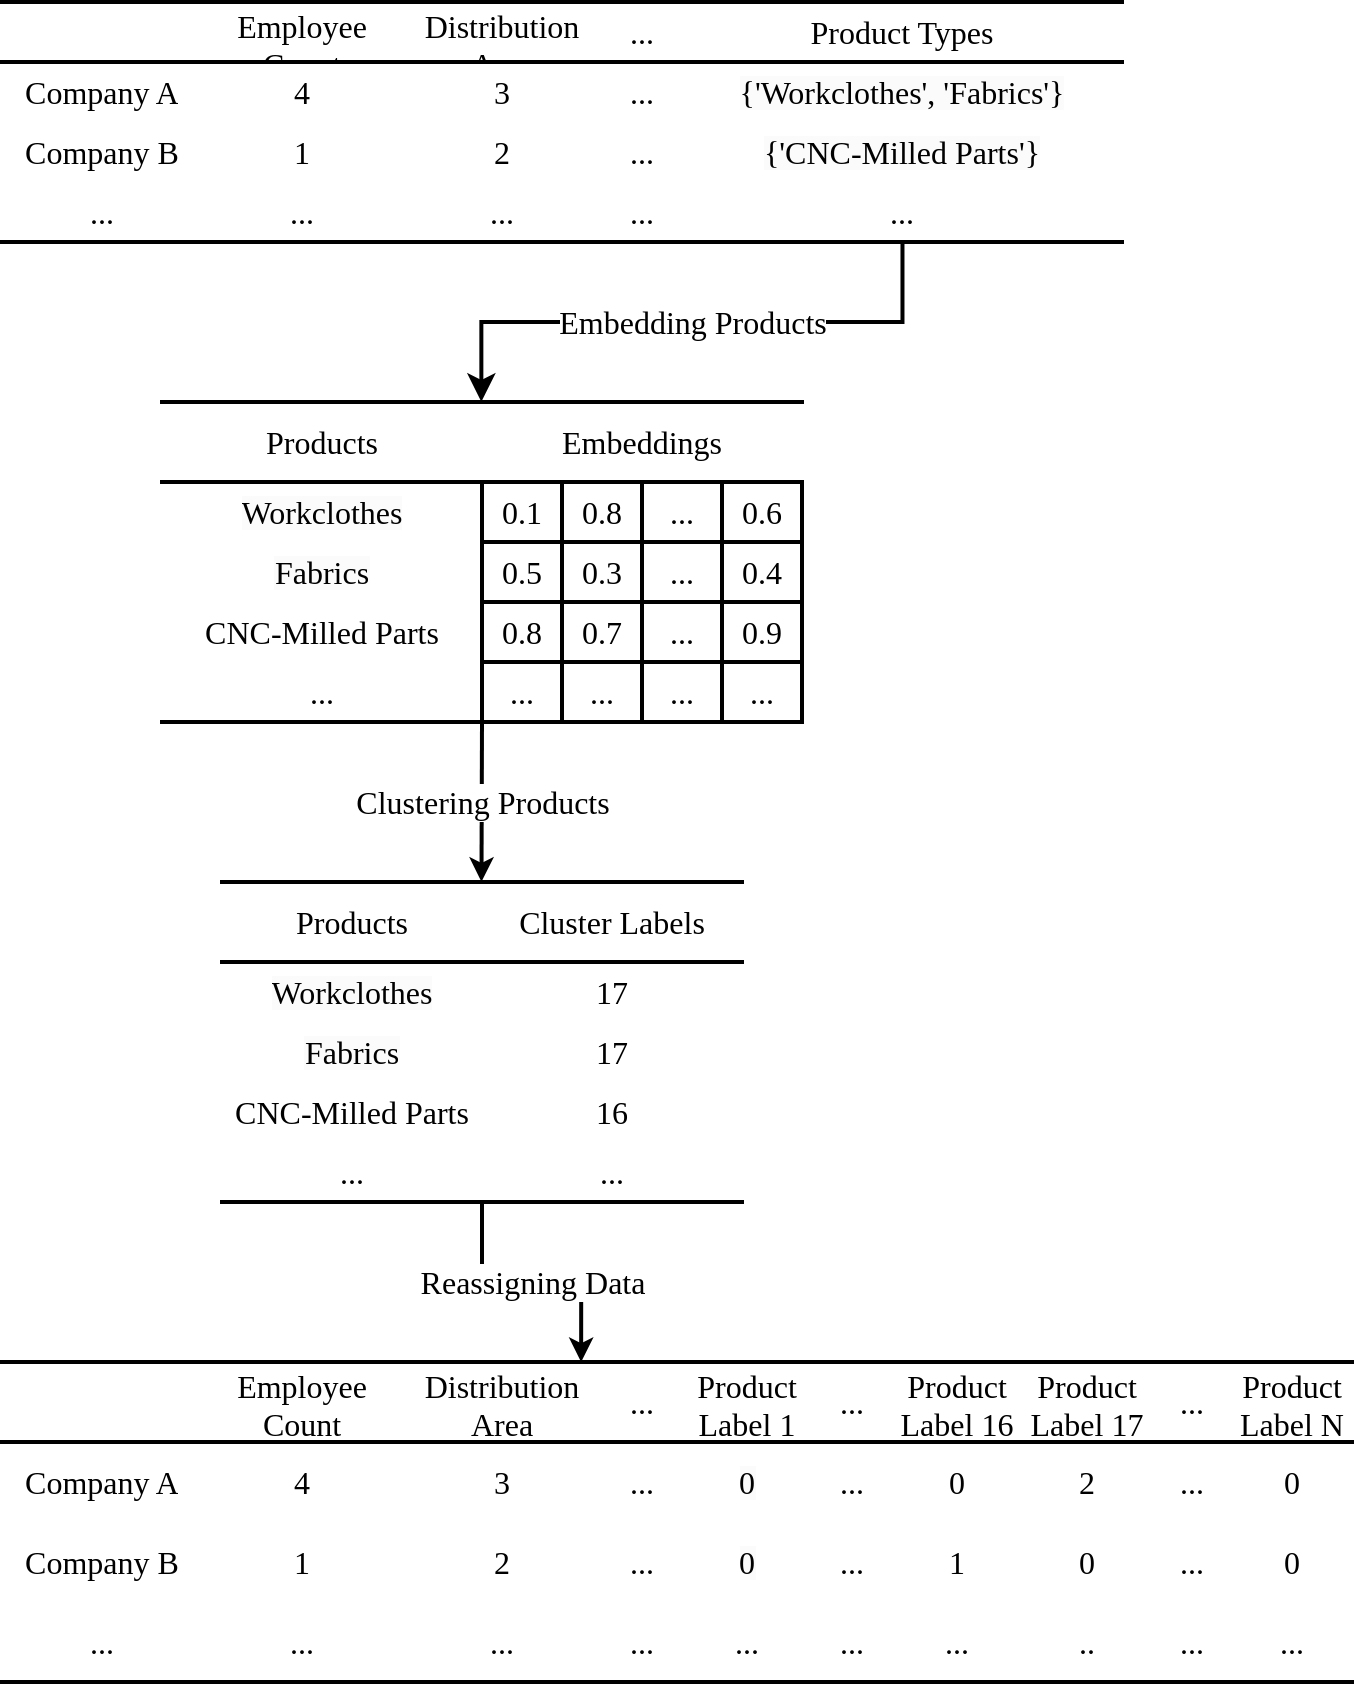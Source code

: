 <mxfile version="26.1.1">
  <diagram name="Page-1" id="3CucxFyd0oHZ7v77esOn">
    <mxGraphModel dx="1062" dy="589" grid="1" gridSize="10" guides="1" tooltips="1" connect="1" arrows="1" fold="1" page="1" pageScale="1" pageWidth="827" pageHeight="1169" math="0" shadow="0">
      <root>
        <mxCell id="0" />
        <mxCell id="1" parent="0" />
        <mxCell id="hUa3MmjVPTCR2uWjU0kE-270" value="" style="shape=table;startSize=0;container=1;collapsible=0;childLayout=tableLayout;fontSize=16;rowLines=0;columnLines=0;swimlaneHead=1;fontFamily=Lucida Console;left=0;right=0;strokeWidth=2;" vertex="1" parent="1">
          <mxGeometry x="40" y="40" width="560" height="120" as="geometry" />
        </mxCell>
        <mxCell id="hUa3MmjVPTCR2uWjU0kE-271" value="" style="shape=tableRow;horizontal=0;startSize=0;swimlaneHead=0;swimlaneBody=0;strokeColor=inherit;top=0;left=0;bottom=0;right=0;collapsible=0;dropTarget=0;fillColor=none;points=[[0,0.5],[1,0.5]];portConstraint=eastwest;fontSize=16;fontFamily=Lucida Console;strokeWidth=2;" vertex="1" parent="hUa3MmjVPTCR2uWjU0kE-270">
          <mxGeometry width="560" height="30" as="geometry" />
        </mxCell>
        <mxCell id="hUa3MmjVPTCR2uWjU0kE-272" value="" style="shape=partialRectangle;html=1;whiteSpace=wrap;connectable=0;strokeColor=inherit;overflow=hidden;fillColor=none;top=0;left=0;bottom=1;right=0;pointerEvents=1;fontSize=16;fontFamily=Lucida Console;strokeWidth=2;" vertex="1" parent="hUa3MmjVPTCR2uWjU0kE-271">
          <mxGeometry width="100" height="30" as="geometry">
            <mxRectangle width="100" height="30" as="alternateBounds" />
          </mxGeometry>
        </mxCell>
        <mxCell id="hUa3MmjVPTCR2uWjU0kE-273" value="Employee Count" style="shape=partialRectangle;html=1;whiteSpace=wrap;connectable=0;strokeColor=inherit;overflow=hidden;fillColor=none;top=0;left=0;bottom=1;right=0;pointerEvents=1;fontSize=16;fontFamily=Lucida Console;strokeWidth=2;" vertex="1" parent="hUa3MmjVPTCR2uWjU0kE-271">
          <mxGeometry x="100" width="100" height="30" as="geometry">
            <mxRectangle width="100" height="30" as="alternateBounds" />
          </mxGeometry>
        </mxCell>
        <mxCell id="hUa3MmjVPTCR2uWjU0kE-274" value="Distribution Area" style="shape=partialRectangle;html=1;whiteSpace=wrap;connectable=0;strokeColor=inherit;overflow=hidden;fillColor=none;top=0;left=0;bottom=1;right=0;pointerEvents=1;fontSize=16;fontFamily=Lucida Console;strokeWidth=2;" vertex="1" parent="hUa3MmjVPTCR2uWjU0kE-271">
          <mxGeometry x="200" width="100" height="30" as="geometry">
            <mxRectangle width="100" height="30" as="alternateBounds" />
          </mxGeometry>
        </mxCell>
        <mxCell id="hUa3MmjVPTCR2uWjU0kE-283" value="..." style="shape=partialRectangle;html=1;whiteSpace=wrap;connectable=0;strokeColor=inherit;overflow=hidden;fillColor=none;top=0;left=0;bottom=1;right=0;pointerEvents=1;fontSize=16;fontFamily=Lucida Console;strokeWidth=2;" vertex="1" parent="hUa3MmjVPTCR2uWjU0kE-271">
          <mxGeometry x="300" width="40" height="30" as="geometry">
            <mxRectangle width="40" height="30" as="alternateBounds" />
          </mxGeometry>
        </mxCell>
        <mxCell id="hUa3MmjVPTCR2uWjU0kE-286" value="Product Types" style="shape=partialRectangle;html=1;whiteSpace=wrap;connectable=0;strokeColor=inherit;overflow=hidden;fillColor=none;top=0;left=0;bottom=1;right=0;pointerEvents=1;fontSize=16;fontFamily=Lucida Console;strokeWidth=2;" vertex="1" parent="hUa3MmjVPTCR2uWjU0kE-271">
          <mxGeometry x="340" width="220" height="30" as="geometry">
            <mxRectangle width="220" height="30" as="alternateBounds" />
          </mxGeometry>
        </mxCell>
        <mxCell id="hUa3MmjVPTCR2uWjU0kE-275" value="" style="shape=tableRow;horizontal=0;startSize=0;swimlaneHead=0;swimlaneBody=0;strokeColor=inherit;top=0;left=0;bottom=0;right=0;collapsible=0;dropTarget=0;fillColor=none;points=[[0,0.5],[1,0.5]];portConstraint=eastwest;fontSize=16;fontFamily=Lucida Console;strokeWidth=2;" vertex="1" parent="hUa3MmjVPTCR2uWjU0kE-270">
          <mxGeometry y="30" width="560" height="30" as="geometry" />
        </mxCell>
        <mxCell id="hUa3MmjVPTCR2uWjU0kE-276" value="Company A" style="shape=partialRectangle;html=1;whiteSpace=wrap;connectable=0;strokeColor=inherit;overflow=hidden;fillColor=none;top=0;left=0;bottom=0;right=0;pointerEvents=1;fontSize=16;fontFamily=Lucida Console;strokeWidth=2;" vertex="1" parent="hUa3MmjVPTCR2uWjU0kE-275">
          <mxGeometry width="100" height="30" as="geometry">
            <mxRectangle width="100" height="30" as="alternateBounds" />
          </mxGeometry>
        </mxCell>
        <mxCell id="hUa3MmjVPTCR2uWjU0kE-277" value="4" style="shape=partialRectangle;html=1;whiteSpace=wrap;connectable=0;strokeColor=inherit;overflow=hidden;fillColor=none;top=0;left=0;bottom=0;right=0;pointerEvents=1;fontSize=16;fontFamily=Lucida Console;strokeWidth=2;" vertex="1" parent="hUa3MmjVPTCR2uWjU0kE-275">
          <mxGeometry x="100" width="100" height="30" as="geometry">
            <mxRectangle width="100" height="30" as="alternateBounds" />
          </mxGeometry>
        </mxCell>
        <mxCell id="hUa3MmjVPTCR2uWjU0kE-278" value="3" style="shape=partialRectangle;html=1;whiteSpace=wrap;connectable=0;strokeColor=inherit;overflow=hidden;fillColor=none;top=0;left=0;bottom=0;right=0;pointerEvents=1;fontSize=16;fontFamily=Lucida Console;strokeWidth=2;" vertex="1" parent="hUa3MmjVPTCR2uWjU0kE-275">
          <mxGeometry x="200" width="100" height="30" as="geometry">
            <mxRectangle width="100" height="30" as="alternateBounds" />
          </mxGeometry>
        </mxCell>
        <mxCell id="hUa3MmjVPTCR2uWjU0kE-284" value="..." style="shape=partialRectangle;html=1;whiteSpace=wrap;connectable=0;strokeColor=inherit;overflow=hidden;fillColor=none;top=0;left=0;bottom=0;right=0;pointerEvents=1;fontSize=16;fontFamily=Lucida Console;strokeWidth=2;" vertex="1" parent="hUa3MmjVPTCR2uWjU0kE-275">
          <mxGeometry x="300" width="40" height="30" as="geometry">
            <mxRectangle width="40" height="30" as="alternateBounds" />
          </mxGeometry>
        </mxCell>
        <mxCell id="hUa3MmjVPTCR2uWjU0kE-287" value="&lt;span style=&quot;color: rgb(0, 0, 0); font-size: 16px; font-style: normal; font-variant-ligatures: normal; font-variant-caps: normal; font-weight: 400; letter-spacing: normal; orphans: 2; text-align: center; text-indent: 0px; text-transform: none; widows: 2; word-spacing: 0px; -webkit-text-stroke-width: 0px; white-space: normal; background-color: rgb(251, 251, 251); text-decoration-thickness: initial; text-decoration-style: initial; text-decoration-color: initial; float: none; display: inline !important;&quot;&gt;{&#39;Workclothes&#39;, &#39;Fabrics&#39;}&lt;/span&gt;" style="shape=partialRectangle;html=1;whiteSpace=wrap;connectable=0;strokeColor=inherit;overflow=hidden;fillColor=none;top=0;left=0;bottom=0;right=0;pointerEvents=1;fontSize=16;fontFamily=Lucida Console;strokeWidth=2;" vertex="1" parent="hUa3MmjVPTCR2uWjU0kE-275">
          <mxGeometry x="340" width="220" height="30" as="geometry">
            <mxRectangle width="220" height="30" as="alternateBounds" />
          </mxGeometry>
        </mxCell>
        <mxCell id="hUa3MmjVPTCR2uWjU0kE-279" value="" style="shape=tableRow;horizontal=0;startSize=0;swimlaneHead=0;swimlaneBody=0;strokeColor=inherit;top=0;left=0;bottom=0;right=0;collapsible=0;dropTarget=0;fillColor=none;points=[[0,0.5],[1,0.5]];portConstraint=eastwest;fontSize=16;fontFamily=Lucida Console;strokeWidth=2;" vertex="1" parent="hUa3MmjVPTCR2uWjU0kE-270">
          <mxGeometry y="60" width="560" height="30" as="geometry" />
        </mxCell>
        <mxCell id="hUa3MmjVPTCR2uWjU0kE-280" value="Company B" style="shape=partialRectangle;html=1;whiteSpace=wrap;connectable=0;strokeColor=inherit;overflow=hidden;fillColor=none;top=0;left=0;bottom=0;right=0;pointerEvents=1;fontSize=16;fontFamily=Lucida Console;strokeWidth=2;" vertex="1" parent="hUa3MmjVPTCR2uWjU0kE-279">
          <mxGeometry width="100" height="30" as="geometry">
            <mxRectangle width="100" height="30" as="alternateBounds" />
          </mxGeometry>
        </mxCell>
        <mxCell id="hUa3MmjVPTCR2uWjU0kE-281" value="1" style="shape=partialRectangle;html=1;whiteSpace=wrap;connectable=0;strokeColor=inherit;overflow=hidden;fillColor=none;top=0;left=0;bottom=0;right=0;pointerEvents=1;fontSize=16;fontFamily=Lucida Console;strokeWidth=2;" vertex="1" parent="hUa3MmjVPTCR2uWjU0kE-279">
          <mxGeometry x="100" width="100" height="30" as="geometry">
            <mxRectangle width="100" height="30" as="alternateBounds" />
          </mxGeometry>
        </mxCell>
        <mxCell id="hUa3MmjVPTCR2uWjU0kE-282" value="2" style="shape=partialRectangle;html=1;whiteSpace=wrap;connectable=0;strokeColor=inherit;overflow=hidden;fillColor=none;top=0;left=0;bottom=0;right=0;pointerEvents=1;fontSize=16;fontFamily=Lucida Console;strokeWidth=2;" vertex="1" parent="hUa3MmjVPTCR2uWjU0kE-279">
          <mxGeometry x="200" width="100" height="30" as="geometry">
            <mxRectangle width="100" height="30" as="alternateBounds" />
          </mxGeometry>
        </mxCell>
        <mxCell id="hUa3MmjVPTCR2uWjU0kE-285" value="..." style="shape=partialRectangle;html=1;whiteSpace=wrap;connectable=0;strokeColor=inherit;overflow=hidden;fillColor=none;top=0;left=0;bottom=0;right=0;pointerEvents=1;fontSize=16;fontFamily=Lucida Console;strokeWidth=2;" vertex="1" parent="hUa3MmjVPTCR2uWjU0kE-279">
          <mxGeometry x="300" width="40" height="30" as="geometry">
            <mxRectangle width="40" height="30" as="alternateBounds" />
          </mxGeometry>
        </mxCell>
        <mxCell id="hUa3MmjVPTCR2uWjU0kE-288" value="&lt;span style=&quot;color: rgb(0, 0, 0); font-size: 16px; font-style: normal; font-variant-ligatures: normal; font-variant-caps: normal; font-weight: 400; letter-spacing: normal; orphans: 2; text-align: center; text-indent: 0px; text-transform: none; widows: 2; word-spacing: 0px; -webkit-text-stroke-width: 0px; white-space: normal; background-color: rgb(251, 251, 251); text-decoration-thickness: initial; text-decoration-style: initial; text-decoration-color: initial; float: none; display: inline !important;&quot;&gt;{&#39;CNC-Milled Parts&#39;}&lt;/span&gt;" style="shape=partialRectangle;html=1;whiteSpace=wrap;connectable=0;strokeColor=inherit;overflow=hidden;fillColor=none;top=0;left=0;bottom=0;right=0;pointerEvents=1;fontSize=16;fontFamily=Lucida Console;strokeWidth=2;" vertex="1" parent="hUa3MmjVPTCR2uWjU0kE-279">
          <mxGeometry x="340" width="220" height="30" as="geometry">
            <mxRectangle width="220" height="30" as="alternateBounds" />
          </mxGeometry>
        </mxCell>
        <mxCell id="hUa3MmjVPTCR2uWjU0kE-289" style="shape=tableRow;horizontal=0;startSize=0;swimlaneHead=0;swimlaneBody=0;strokeColor=inherit;top=0;left=0;bottom=0;right=0;collapsible=0;dropTarget=0;fillColor=none;points=[[0,0.5],[1,0.5]];portConstraint=eastwest;fontSize=16;fontFamily=Lucida Console;strokeWidth=2;" vertex="1" parent="hUa3MmjVPTCR2uWjU0kE-270">
          <mxGeometry y="90" width="560" height="30" as="geometry" />
        </mxCell>
        <mxCell id="hUa3MmjVPTCR2uWjU0kE-290" value="..." style="shape=partialRectangle;html=1;whiteSpace=wrap;connectable=0;strokeColor=inherit;overflow=hidden;fillColor=none;top=0;left=0;bottom=0;right=0;pointerEvents=1;fontSize=16;fontFamily=Lucida Console;strokeWidth=2;" vertex="1" parent="hUa3MmjVPTCR2uWjU0kE-289">
          <mxGeometry width="100" height="30" as="geometry">
            <mxRectangle width="100" height="30" as="alternateBounds" />
          </mxGeometry>
        </mxCell>
        <mxCell id="hUa3MmjVPTCR2uWjU0kE-291" value="..." style="shape=partialRectangle;html=1;whiteSpace=wrap;connectable=0;strokeColor=inherit;overflow=hidden;fillColor=none;top=0;left=0;bottom=0;right=0;pointerEvents=1;fontSize=16;fontFamily=Lucida Console;strokeWidth=2;" vertex="1" parent="hUa3MmjVPTCR2uWjU0kE-289">
          <mxGeometry x="100" width="100" height="30" as="geometry">
            <mxRectangle width="100" height="30" as="alternateBounds" />
          </mxGeometry>
        </mxCell>
        <mxCell id="hUa3MmjVPTCR2uWjU0kE-292" value="..." style="shape=partialRectangle;html=1;whiteSpace=wrap;connectable=0;strokeColor=inherit;overflow=hidden;fillColor=none;top=0;left=0;bottom=0;right=0;pointerEvents=1;fontSize=16;fontFamily=Lucida Console;strokeWidth=2;" vertex="1" parent="hUa3MmjVPTCR2uWjU0kE-289">
          <mxGeometry x="200" width="100" height="30" as="geometry">
            <mxRectangle width="100" height="30" as="alternateBounds" />
          </mxGeometry>
        </mxCell>
        <mxCell id="hUa3MmjVPTCR2uWjU0kE-293" value="..." style="shape=partialRectangle;html=1;whiteSpace=wrap;connectable=0;strokeColor=inherit;overflow=hidden;fillColor=none;top=0;left=0;bottom=0;right=0;pointerEvents=1;fontSize=16;fontFamily=Lucida Console;strokeWidth=2;" vertex="1" parent="hUa3MmjVPTCR2uWjU0kE-289">
          <mxGeometry x="300" width="40" height="30" as="geometry">
            <mxRectangle width="40" height="30" as="alternateBounds" />
          </mxGeometry>
        </mxCell>
        <mxCell id="hUa3MmjVPTCR2uWjU0kE-294" value="..." style="shape=partialRectangle;html=1;whiteSpace=wrap;connectable=0;strokeColor=inherit;overflow=hidden;fillColor=none;top=0;left=0;bottom=0;right=0;pointerEvents=1;fontSize=16;fontFamily=Lucida Console;strokeWidth=2;" vertex="1" parent="hUa3MmjVPTCR2uWjU0kE-289">
          <mxGeometry x="340" width="220" height="30" as="geometry">
            <mxRectangle width="220" height="30" as="alternateBounds" />
          </mxGeometry>
        </mxCell>
        <mxCell id="hUa3MmjVPTCR2uWjU0kE-315" value="" style="shape=table;startSize=0;container=1;collapsible=0;childLayout=tableLayout;fontSize=16;rowLines=0;columnLines=0;swimlaneHead=1;fontFamily=Lucida Console;left=0;right=0;strokeWidth=2;" vertex="1" parent="1">
          <mxGeometry x="120" y="240" width="320" height="160" as="geometry" />
        </mxCell>
        <mxCell id="hUa3MmjVPTCR2uWjU0kE-316" value="" style="shape=tableRow;horizontal=0;startSize=0;swimlaneHead=0;swimlaneBody=0;strokeColor=inherit;top=0;left=0;bottom=0;right=0;collapsible=0;dropTarget=0;fillColor=none;points=[[0,0.5],[1,0.5]];portConstraint=eastwest;fontSize=16;fontFamily=Lucida Console;strokeWidth=2;" vertex="1" parent="hUa3MmjVPTCR2uWjU0kE-315">
          <mxGeometry width="320" height="40" as="geometry" />
        </mxCell>
        <mxCell id="hUa3MmjVPTCR2uWjU0kE-321" value="Products" style="shape=partialRectangle;html=1;whiteSpace=wrap;connectable=0;strokeColor=inherit;overflow=hidden;fillColor=none;top=0;left=0;bottom=1;right=0;pointerEvents=1;fontSize=16;fontFamily=Lucida Console;strokeWidth=2;" vertex="1" parent="hUa3MmjVPTCR2uWjU0kE-316">
          <mxGeometry width="160" height="40" as="geometry">
            <mxRectangle width="160" height="40" as="alternateBounds" />
          </mxGeometry>
        </mxCell>
        <mxCell id="hUa3MmjVPTCR2uWjU0kE-340" value="Embeddings" style="shape=partialRectangle;html=1;whiteSpace=wrap;connectable=0;strokeColor=inherit;overflow=hidden;fillColor=none;top=0;left=0;bottom=1;right=0;pointerEvents=1;fontSize=16;fontFamily=Lucida Console;strokeWidth=2;" vertex="1" parent="hUa3MmjVPTCR2uWjU0kE-316">
          <mxGeometry x="160" width="160" height="40" as="geometry">
            <mxRectangle width="160" height="40" as="alternateBounds" />
          </mxGeometry>
        </mxCell>
        <mxCell id="hUa3MmjVPTCR2uWjU0kE-322" value="" style="shape=tableRow;horizontal=0;startSize=0;swimlaneHead=0;swimlaneBody=0;strokeColor=inherit;top=0;left=0;bottom=0;right=0;collapsible=0;dropTarget=0;fillColor=none;points=[[0,0.5],[1,0.5]];portConstraint=eastwest;fontSize=16;fontFamily=Lucida Console;strokeWidth=2;" vertex="1" parent="hUa3MmjVPTCR2uWjU0kE-315">
          <mxGeometry y="40" width="320" height="30" as="geometry" />
        </mxCell>
        <mxCell id="hUa3MmjVPTCR2uWjU0kE-327" value="&lt;span style=&quot;color: rgb(0, 0, 0); font-size: 16px; font-style: normal; font-variant-ligatures: normal; font-variant-caps: normal; font-weight: 400; letter-spacing: normal; orphans: 2; text-align: center; text-indent: 0px; text-transform: none; widows: 2; word-spacing: 0px; -webkit-text-stroke-width: 0px; white-space: normal; background-color: rgb(251, 251, 251); text-decoration-thickness: initial; text-decoration-style: initial; text-decoration-color: initial; float: none; display: inline !important;&quot;&gt;Workclothes&lt;/span&gt;" style="shape=partialRectangle;html=1;whiteSpace=wrap;connectable=0;strokeColor=inherit;overflow=hidden;fillColor=none;top=0;left=0;bottom=0;right=0;pointerEvents=1;fontSize=16;fontFamily=Lucida Console;strokeWidth=2;" vertex="1" parent="hUa3MmjVPTCR2uWjU0kE-322">
          <mxGeometry width="160" height="30" as="geometry">
            <mxRectangle width="160" height="30" as="alternateBounds" />
          </mxGeometry>
        </mxCell>
        <mxCell id="hUa3MmjVPTCR2uWjU0kE-341" style="shape=partialRectangle;html=1;whiteSpace=wrap;connectable=0;strokeColor=inherit;overflow=hidden;fillColor=none;top=1;left=1;bottom=1;right=0;pointerEvents=1;fontSize=16;fontFamily=Lucida Console;strokeWidth=2;" vertex="1" parent="hUa3MmjVPTCR2uWjU0kE-322">
          <mxGeometry x="160" width="160" height="30" as="geometry">
            <mxRectangle width="160" height="30" as="alternateBounds" />
          </mxGeometry>
        </mxCell>
        <mxCell id="hUa3MmjVPTCR2uWjU0kE-328" value="" style="shape=tableRow;horizontal=0;startSize=0;swimlaneHead=0;swimlaneBody=0;strokeColor=inherit;top=0;left=0;bottom=0;right=0;collapsible=0;dropTarget=0;fillColor=none;points=[[0,0.5],[1,0.5]];portConstraint=eastwest;fontSize=16;fontFamily=Lucida Console;strokeWidth=2;" vertex="1" parent="hUa3MmjVPTCR2uWjU0kE-315">
          <mxGeometry y="70" width="320" height="30" as="geometry" />
        </mxCell>
        <mxCell id="hUa3MmjVPTCR2uWjU0kE-333" value="&lt;span style=&quot;color: rgb(0, 0, 0); font-size: 16px; font-style: normal; font-variant-ligatures: normal; font-variant-caps: normal; font-weight: 400; letter-spacing: normal; orphans: 2; text-align: center; text-indent: 0px; text-transform: none; widows: 2; word-spacing: 0px; -webkit-text-stroke-width: 0px; white-space: normal; background-color: rgb(251, 251, 251); text-decoration-thickness: initial; text-decoration-style: initial; text-decoration-color: initial; float: none; display: inline !important;&quot;&gt;Fabrics&lt;/span&gt;" style="shape=partialRectangle;html=1;whiteSpace=wrap;connectable=0;strokeColor=inherit;overflow=hidden;fillColor=none;top=0;left=0;bottom=0;right=0;pointerEvents=1;fontSize=16;fontFamily=Lucida Console;strokeWidth=2;" vertex="1" parent="hUa3MmjVPTCR2uWjU0kE-328">
          <mxGeometry width="160" height="30" as="geometry">
            <mxRectangle width="160" height="30" as="alternateBounds" />
          </mxGeometry>
        </mxCell>
        <mxCell id="hUa3MmjVPTCR2uWjU0kE-342" style="shape=partialRectangle;html=1;whiteSpace=wrap;connectable=0;strokeColor=inherit;overflow=hidden;fillColor=none;top=0;left=0;bottom=0;right=0;pointerEvents=1;fontSize=16;fontFamily=Lucida Console;strokeWidth=2;" vertex="1" parent="hUa3MmjVPTCR2uWjU0kE-328">
          <mxGeometry x="160" width="160" height="30" as="geometry">
            <mxRectangle width="160" height="30" as="alternateBounds" />
          </mxGeometry>
        </mxCell>
        <mxCell id="hUa3MmjVPTCR2uWjU0kE-344" style="shape=tableRow;horizontal=0;startSize=0;swimlaneHead=0;swimlaneBody=0;strokeColor=inherit;top=0;left=0;bottom=0;right=0;collapsible=0;dropTarget=0;fillColor=none;points=[[0,0.5],[1,0.5]];portConstraint=eastwest;fontSize=16;fontFamily=Lucida Console;strokeWidth=2;" vertex="1" parent="hUa3MmjVPTCR2uWjU0kE-315">
          <mxGeometry y="100" width="320" height="30" as="geometry" />
        </mxCell>
        <mxCell id="hUa3MmjVPTCR2uWjU0kE-345" value="CNC-Milled Parts" style="shape=partialRectangle;html=1;whiteSpace=wrap;connectable=0;strokeColor=inherit;overflow=hidden;fillColor=none;top=0;left=0;bottom=0;right=0;pointerEvents=1;fontSize=16;fontFamily=Lucida Console;strokeWidth=2;" vertex="1" parent="hUa3MmjVPTCR2uWjU0kE-344">
          <mxGeometry width="160" height="30" as="geometry">
            <mxRectangle width="160" height="30" as="alternateBounds" />
          </mxGeometry>
        </mxCell>
        <mxCell id="hUa3MmjVPTCR2uWjU0kE-346" style="shape=partialRectangle;html=1;whiteSpace=wrap;connectable=0;strokeColor=inherit;overflow=hidden;fillColor=none;top=0;left=0;bottom=0;right=0;pointerEvents=1;fontSize=16;fontFamily=Lucida Console;strokeWidth=2;" vertex="1" parent="hUa3MmjVPTCR2uWjU0kE-344">
          <mxGeometry x="160" width="160" height="30" as="geometry">
            <mxRectangle width="160" height="30" as="alternateBounds" />
          </mxGeometry>
        </mxCell>
        <mxCell id="hUa3MmjVPTCR2uWjU0kE-334" style="shape=tableRow;horizontal=0;startSize=0;swimlaneHead=0;swimlaneBody=0;strokeColor=inherit;top=0;left=0;bottom=0;right=0;collapsible=0;dropTarget=0;fillColor=none;points=[[0,0.5],[1,0.5]];portConstraint=eastwest;fontSize=16;fontFamily=Lucida Console;strokeWidth=2;" vertex="1" parent="hUa3MmjVPTCR2uWjU0kE-315">
          <mxGeometry y="130" width="320" height="30" as="geometry" />
        </mxCell>
        <mxCell id="hUa3MmjVPTCR2uWjU0kE-339" value="..." style="shape=partialRectangle;html=1;whiteSpace=wrap;connectable=0;strokeColor=inherit;overflow=hidden;fillColor=none;top=0;left=0;bottom=0;right=0;pointerEvents=1;fontSize=16;fontFamily=Lucida Console;strokeWidth=2;" vertex="1" parent="hUa3MmjVPTCR2uWjU0kE-334">
          <mxGeometry width="160" height="30" as="geometry">
            <mxRectangle width="160" height="30" as="alternateBounds" />
          </mxGeometry>
        </mxCell>
        <mxCell id="hUa3MmjVPTCR2uWjU0kE-343" style="shape=partialRectangle;html=1;whiteSpace=wrap;connectable=0;strokeColor=inherit;overflow=hidden;fillColor=none;top=0;left=0;bottom=0;right=0;pointerEvents=1;fontSize=16;fontFamily=Lucida Console;strokeWidth=2;" vertex="1" parent="hUa3MmjVPTCR2uWjU0kE-334">
          <mxGeometry x="160" width="160" height="30" as="geometry">
            <mxRectangle width="160" height="30" as="alternateBounds" />
          </mxGeometry>
        </mxCell>
        <mxCell id="hUa3MmjVPTCR2uWjU0kE-347" value="0.1" style="rounded=0;whiteSpace=wrap;html=1;strokeColor=default;align=center;verticalAlign=middle;fontFamily=Lucida Console;fontSize=16;fontColor=default;fillColor=default;strokeWidth=2;" vertex="1" parent="1">
          <mxGeometry x="280" y="280" width="40" height="30" as="geometry" />
        </mxCell>
        <mxCell id="hUa3MmjVPTCR2uWjU0kE-351" value="0.8" style="rounded=0;whiteSpace=wrap;html=1;strokeColor=default;align=center;verticalAlign=middle;fontFamily=Lucida Console;fontSize=16;fontColor=default;fillColor=default;strokeWidth=2;" vertex="1" parent="1">
          <mxGeometry x="320" y="280" width="40" height="30" as="geometry" />
        </mxCell>
        <mxCell id="hUa3MmjVPTCR2uWjU0kE-352" value="..." style="rounded=0;whiteSpace=wrap;html=1;strokeColor=default;align=center;verticalAlign=middle;fontFamily=Lucida Console;fontSize=16;fontColor=default;fillColor=default;strokeWidth=2;" vertex="1" parent="1">
          <mxGeometry x="360" y="280" width="40" height="30" as="geometry" />
        </mxCell>
        <mxCell id="hUa3MmjVPTCR2uWjU0kE-353" value="0.6" style="rounded=0;whiteSpace=wrap;html=1;strokeColor=default;align=center;verticalAlign=middle;fontFamily=Lucida Console;fontSize=16;fontColor=default;fillColor=default;strokeWidth=2;" vertex="1" parent="1">
          <mxGeometry x="400" y="280" width="40" height="30" as="geometry" />
        </mxCell>
        <mxCell id="hUa3MmjVPTCR2uWjU0kE-357" value="0.5" style="rounded=0;whiteSpace=wrap;html=1;strokeColor=default;align=center;verticalAlign=middle;fontFamily=Lucida Console;fontSize=16;fontColor=default;fillColor=default;strokeWidth=2;" vertex="1" parent="1">
          <mxGeometry x="280" y="310" width="40" height="30" as="geometry" />
        </mxCell>
        <mxCell id="hUa3MmjVPTCR2uWjU0kE-358" value="0.3" style="rounded=0;whiteSpace=wrap;html=1;strokeColor=default;align=center;verticalAlign=middle;fontFamily=Lucida Console;fontSize=16;fontColor=default;fillColor=default;strokeWidth=2;" vertex="1" parent="1">
          <mxGeometry x="320" y="310" width="40" height="30" as="geometry" />
        </mxCell>
        <mxCell id="hUa3MmjVPTCR2uWjU0kE-359" value="..." style="rounded=0;whiteSpace=wrap;html=1;strokeColor=default;align=center;verticalAlign=middle;fontFamily=Lucida Console;fontSize=16;fontColor=default;fillColor=default;strokeWidth=2;" vertex="1" parent="1">
          <mxGeometry x="360" y="310" width="40" height="30" as="geometry" />
        </mxCell>
        <mxCell id="hUa3MmjVPTCR2uWjU0kE-360" value="0.4" style="rounded=0;whiteSpace=wrap;html=1;strokeColor=default;align=center;verticalAlign=middle;fontFamily=Lucida Console;fontSize=16;fontColor=default;fillColor=default;strokeWidth=2;" vertex="1" parent="1">
          <mxGeometry x="400" y="310" width="40" height="30" as="geometry" />
        </mxCell>
        <mxCell id="hUa3MmjVPTCR2uWjU0kE-361" value="0.8" style="rounded=0;whiteSpace=wrap;html=1;strokeColor=default;align=center;verticalAlign=middle;fontFamily=Lucida Console;fontSize=16;fontColor=default;fillColor=default;strokeWidth=2;" vertex="1" parent="1">
          <mxGeometry x="280" y="340" width="40" height="30" as="geometry" />
        </mxCell>
        <mxCell id="hUa3MmjVPTCR2uWjU0kE-362" value="0.7" style="rounded=0;whiteSpace=wrap;html=1;strokeColor=default;align=center;verticalAlign=middle;fontFamily=Lucida Console;fontSize=16;fontColor=default;fillColor=default;strokeWidth=2;" vertex="1" parent="1">
          <mxGeometry x="320" y="340" width="40" height="30" as="geometry" />
        </mxCell>
        <mxCell id="hUa3MmjVPTCR2uWjU0kE-363" value="..." style="rounded=0;whiteSpace=wrap;html=1;strokeColor=default;align=center;verticalAlign=middle;fontFamily=Lucida Console;fontSize=16;fontColor=default;fillColor=default;strokeWidth=2;" vertex="1" parent="1">
          <mxGeometry x="360" y="340" width="40" height="30" as="geometry" />
        </mxCell>
        <mxCell id="hUa3MmjVPTCR2uWjU0kE-364" value="0.9" style="rounded=0;whiteSpace=wrap;html=1;strokeColor=default;align=center;verticalAlign=middle;fontFamily=Lucida Console;fontSize=16;fontColor=default;fillColor=default;strokeWidth=2;" vertex="1" parent="1">
          <mxGeometry x="400" y="340" width="40" height="30" as="geometry" />
        </mxCell>
        <mxCell id="hUa3MmjVPTCR2uWjU0kE-365" value="..." style="rounded=0;whiteSpace=wrap;html=1;strokeColor=default;align=center;verticalAlign=middle;fontFamily=Lucida Console;fontSize=16;fontColor=default;fillColor=default;strokeWidth=2;" vertex="1" parent="1">
          <mxGeometry x="280" y="370" width="40" height="30" as="geometry" />
        </mxCell>
        <mxCell id="hUa3MmjVPTCR2uWjU0kE-366" value="..." style="rounded=0;whiteSpace=wrap;html=1;strokeColor=default;align=center;verticalAlign=middle;fontFamily=Lucida Console;fontSize=16;fontColor=default;fillColor=default;strokeWidth=2;" vertex="1" parent="1">
          <mxGeometry x="320" y="370" width="40" height="30" as="geometry" />
        </mxCell>
        <mxCell id="hUa3MmjVPTCR2uWjU0kE-367" value="..." style="rounded=0;whiteSpace=wrap;html=1;strokeColor=default;align=center;verticalAlign=middle;fontFamily=Lucida Console;fontSize=16;fontColor=default;fillColor=default;strokeWidth=2;" vertex="1" parent="1">
          <mxGeometry x="360" y="370" width="40" height="30" as="geometry" />
        </mxCell>
        <mxCell id="hUa3MmjVPTCR2uWjU0kE-368" value="..." style="rounded=0;whiteSpace=wrap;html=1;strokeColor=default;align=center;verticalAlign=middle;fontFamily=Lucida Console;fontSize=16;fontColor=default;fillColor=default;strokeWidth=2;" vertex="1" parent="1">
          <mxGeometry x="400" y="370" width="40" height="30" as="geometry" />
        </mxCell>
        <mxCell id="hUa3MmjVPTCR2uWjU0kE-369" value="Clustering Products" style="endArrow=classic;html=1;rounded=0;fontFamily=Lucida Console;fontSize=16;fontColor=default;exitX=0;exitY=1;exitDx=0;exitDy=0;entryX=0.499;entryY=-0.003;entryDx=0;entryDy=0;entryPerimeter=0;strokeWidth=2;" edge="1" parent="1" source="hUa3MmjVPTCR2uWjU0kE-365" target="hUa3MmjVPTCR2uWjU0kE-373">
          <mxGeometry width="50" height="50" relative="1" as="geometry">
            <mxPoint x="299.62" y="480" as="sourcePoint" />
            <mxPoint x="299.62" y="560" as="targetPoint" />
          </mxGeometry>
        </mxCell>
        <mxCell id="hUa3MmjVPTCR2uWjU0kE-372" value="" style="shape=table;startSize=0;container=1;collapsible=0;childLayout=tableLayout;fontSize=16;rowLines=0;columnLines=0;swimlaneHead=1;fontFamily=Lucida Console;left=0;right=0;strokeWidth=2;" vertex="1" parent="1">
          <mxGeometry x="150" y="480" width="260" height="160" as="geometry" />
        </mxCell>
        <mxCell id="hUa3MmjVPTCR2uWjU0kE-373" value="" style="shape=tableRow;horizontal=0;startSize=0;swimlaneHead=0;swimlaneBody=0;strokeColor=inherit;top=0;left=0;bottom=0;right=0;collapsible=0;dropTarget=0;fillColor=none;points=[[0,0.5],[1,0.5]];portConstraint=eastwest;fontSize=16;fontFamily=Lucida Console;strokeWidth=2;" vertex="1" parent="hUa3MmjVPTCR2uWjU0kE-372">
          <mxGeometry width="260" height="40" as="geometry" />
        </mxCell>
        <mxCell id="hUa3MmjVPTCR2uWjU0kE-374" value="Products" style="shape=partialRectangle;html=1;whiteSpace=wrap;connectable=0;strokeColor=inherit;overflow=hidden;fillColor=none;top=0;left=0;bottom=1;right=0;pointerEvents=1;fontSize=16;fontFamily=Lucida Console;strokeWidth=2;" vertex="1" parent="hUa3MmjVPTCR2uWjU0kE-373">
          <mxGeometry width="130" height="40" as="geometry">
            <mxRectangle width="130" height="40" as="alternateBounds" />
          </mxGeometry>
        </mxCell>
        <mxCell id="hUa3MmjVPTCR2uWjU0kE-375" value="Cluster Labels" style="shape=partialRectangle;html=1;whiteSpace=wrap;connectable=0;strokeColor=inherit;overflow=hidden;fillColor=none;top=0;left=0;bottom=1;right=0;pointerEvents=1;fontSize=16;fontFamily=Lucida Console;strokeWidth=2;" vertex="1" parent="hUa3MmjVPTCR2uWjU0kE-373">
          <mxGeometry x="130" width="130" height="40" as="geometry">
            <mxRectangle width="130" height="40" as="alternateBounds" />
          </mxGeometry>
        </mxCell>
        <mxCell id="hUa3MmjVPTCR2uWjU0kE-376" value="" style="shape=tableRow;horizontal=0;startSize=0;swimlaneHead=0;swimlaneBody=0;strokeColor=inherit;top=0;left=0;bottom=0;right=0;collapsible=0;dropTarget=0;fillColor=none;points=[[0,0.5],[1,0.5]];portConstraint=eastwest;fontSize=16;fontFamily=Lucida Console;strokeWidth=2;" vertex="1" parent="hUa3MmjVPTCR2uWjU0kE-372">
          <mxGeometry y="40" width="260" height="30" as="geometry" />
        </mxCell>
        <mxCell id="hUa3MmjVPTCR2uWjU0kE-377" value="&lt;span style=&quot;color: rgb(0, 0, 0); font-size: 16px; font-style: normal; font-variant-ligatures: normal; font-variant-caps: normal; font-weight: 400; letter-spacing: normal; orphans: 2; text-align: center; text-indent: 0px; text-transform: none; widows: 2; word-spacing: 0px; -webkit-text-stroke-width: 0px; white-space: normal; background-color: rgb(251, 251, 251); text-decoration-thickness: initial; text-decoration-style: initial; text-decoration-color: initial; float: none; display: inline !important;&quot;&gt;Workclothes&lt;/span&gt;" style="shape=partialRectangle;html=1;whiteSpace=wrap;connectable=0;strokeColor=inherit;overflow=hidden;fillColor=none;top=0;left=0;bottom=0;right=0;pointerEvents=1;fontSize=16;fontFamily=Lucida Console;strokeWidth=2;" vertex="1" parent="hUa3MmjVPTCR2uWjU0kE-376">
          <mxGeometry width="130" height="30" as="geometry">
            <mxRectangle width="130" height="30" as="alternateBounds" />
          </mxGeometry>
        </mxCell>
        <mxCell id="hUa3MmjVPTCR2uWjU0kE-378" value="17" style="shape=partialRectangle;html=1;whiteSpace=wrap;connectable=0;strokeColor=inherit;overflow=hidden;fillColor=none;top=0;left=0;bottom=0;right=0;pointerEvents=1;fontSize=16;fontFamily=Lucida Console;strokeWidth=2;" vertex="1" parent="hUa3MmjVPTCR2uWjU0kE-376">
          <mxGeometry x="130" width="130" height="30" as="geometry">
            <mxRectangle width="130" height="30" as="alternateBounds" />
          </mxGeometry>
        </mxCell>
        <mxCell id="hUa3MmjVPTCR2uWjU0kE-379" value="" style="shape=tableRow;horizontal=0;startSize=0;swimlaneHead=0;swimlaneBody=0;strokeColor=inherit;top=0;left=0;bottom=0;right=0;collapsible=0;dropTarget=0;fillColor=none;points=[[0,0.5],[1,0.5]];portConstraint=eastwest;fontSize=16;fontFamily=Lucida Console;strokeWidth=2;" vertex="1" parent="hUa3MmjVPTCR2uWjU0kE-372">
          <mxGeometry y="70" width="260" height="30" as="geometry" />
        </mxCell>
        <mxCell id="hUa3MmjVPTCR2uWjU0kE-380" value="&lt;span style=&quot;color: rgb(0, 0, 0); font-size: 16px; font-style: normal; font-variant-ligatures: normal; font-variant-caps: normal; font-weight: 400; letter-spacing: normal; orphans: 2; text-align: center; text-indent: 0px; text-transform: none; widows: 2; word-spacing: 0px; -webkit-text-stroke-width: 0px; white-space: normal; background-color: rgb(251, 251, 251); text-decoration-thickness: initial; text-decoration-style: initial; text-decoration-color: initial; float: none; display: inline !important;&quot;&gt;Fabrics&lt;/span&gt;" style="shape=partialRectangle;html=1;whiteSpace=wrap;connectable=0;strokeColor=inherit;overflow=hidden;fillColor=none;top=0;left=0;bottom=0;right=0;pointerEvents=1;fontSize=16;fontFamily=Lucida Console;strokeWidth=2;" vertex="1" parent="hUa3MmjVPTCR2uWjU0kE-379">
          <mxGeometry width="130" height="30" as="geometry">
            <mxRectangle width="130" height="30" as="alternateBounds" />
          </mxGeometry>
        </mxCell>
        <mxCell id="hUa3MmjVPTCR2uWjU0kE-381" value="17" style="shape=partialRectangle;html=1;whiteSpace=wrap;connectable=0;strokeColor=inherit;overflow=hidden;fillColor=none;top=0;left=0;bottom=0;right=0;pointerEvents=1;fontSize=16;fontFamily=Lucida Console;strokeWidth=2;" vertex="1" parent="hUa3MmjVPTCR2uWjU0kE-379">
          <mxGeometry x="130" width="130" height="30" as="geometry">
            <mxRectangle width="130" height="30" as="alternateBounds" />
          </mxGeometry>
        </mxCell>
        <mxCell id="hUa3MmjVPTCR2uWjU0kE-382" style="shape=tableRow;horizontal=0;startSize=0;swimlaneHead=0;swimlaneBody=0;strokeColor=inherit;top=0;left=0;bottom=0;right=0;collapsible=0;dropTarget=0;fillColor=none;points=[[0,0.5],[1,0.5]];portConstraint=eastwest;fontSize=16;fontFamily=Lucida Console;strokeWidth=2;" vertex="1" parent="hUa3MmjVPTCR2uWjU0kE-372">
          <mxGeometry y="100" width="260" height="30" as="geometry" />
        </mxCell>
        <mxCell id="hUa3MmjVPTCR2uWjU0kE-383" value="CNC-Milled Parts" style="shape=partialRectangle;html=1;whiteSpace=wrap;connectable=0;strokeColor=inherit;overflow=hidden;fillColor=none;top=0;left=0;bottom=0;right=0;pointerEvents=1;fontSize=16;fontFamily=Lucida Console;strokeWidth=2;" vertex="1" parent="hUa3MmjVPTCR2uWjU0kE-382">
          <mxGeometry width="130" height="30" as="geometry">
            <mxRectangle width="130" height="30" as="alternateBounds" />
          </mxGeometry>
        </mxCell>
        <mxCell id="hUa3MmjVPTCR2uWjU0kE-384" value="16" style="shape=partialRectangle;html=1;whiteSpace=wrap;connectable=0;strokeColor=inherit;overflow=hidden;fillColor=none;top=0;left=0;bottom=0;right=0;pointerEvents=1;fontSize=16;fontFamily=Lucida Console;strokeWidth=2;" vertex="1" parent="hUa3MmjVPTCR2uWjU0kE-382">
          <mxGeometry x="130" width="130" height="30" as="geometry">
            <mxRectangle width="130" height="30" as="alternateBounds" />
          </mxGeometry>
        </mxCell>
        <mxCell id="hUa3MmjVPTCR2uWjU0kE-385" style="shape=tableRow;horizontal=0;startSize=0;swimlaneHead=0;swimlaneBody=0;strokeColor=inherit;top=0;left=0;bottom=0;right=0;collapsible=0;dropTarget=0;fillColor=none;points=[[0,0.5],[1,0.5]];portConstraint=eastwest;fontSize=16;fontFamily=Lucida Console;strokeWidth=2;" vertex="1" parent="hUa3MmjVPTCR2uWjU0kE-372">
          <mxGeometry y="130" width="260" height="30" as="geometry" />
        </mxCell>
        <mxCell id="hUa3MmjVPTCR2uWjU0kE-386" value="..." style="shape=partialRectangle;html=1;whiteSpace=wrap;connectable=0;strokeColor=inherit;overflow=hidden;fillColor=none;top=0;left=0;bottom=0;right=0;pointerEvents=1;fontSize=16;fontFamily=Lucida Console;strokeWidth=2;" vertex="1" parent="hUa3MmjVPTCR2uWjU0kE-385">
          <mxGeometry width="130" height="30" as="geometry">
            <mxRectangle width="130" height="30" as="alternateBounds" />
          </mxGeometry>
        </mxCell>
        <mxCell id="hUa3MmjVPTCR2uWjU0kE-387" value="..." style="shape=partialRectangle;html=1;whiteSpace=wrap;connectable=0;strokeColor=inherit;overflow=hidden;fillColor=none;top=0;left=0;bottom=0;right=0;pointerEvents=1;fontSize=16;fontFamily=Lucida Console;strokeWidth=2;" vertex="1" parent="hUa3MmjVPTCR2uWjU0kE-385">
          <mxGeometry x="130" width="130" height="30" as="geometry">
            <mxRectangle width="130" height="30" as="alternateBounds" />
          </mxGeometry>
        </mxCell>
        <mxCell id="hUa3MmjVPTCR2uWjU0kE-405" value="Embedding Products" style="edgeStyle=elbowEdgeStyle;elbow=vertical;endArrow=classic;html=1;curved=0;rounded=0;endSize=8;startSize=8;fontFamily=Lucida Console;fontSize=16;fontColor=default;exitX=0.804;exitY=0.997;exitDx=0;exitDy=0;exitPerimeter=0;entryX=0.499;entryY=-0.003;entryDx=0;entryDy=0;entryPerimeter=0;strokeWidth=2;" edge="1" parent="1" source="hUa3MmjVPTCR2uWjU0kE-289" target="hUa3MmjVPTCR2uWjU0kE-316">
          <mxGeometry x="-0.002" width="50" height="50" relative="1" as="geometry">
            <mxPoint x="460" y="270" as="sourcePoint" />
            <mxPoint x="510" y="220" as="targetPoint" />
            <mxPoint as="offset" />
          </mxGeometry>
        </mxCell>
        <mxCell id="hUa3MmjVPTCR2uWjU0kE-406" value="" style="shape=table;startSize=0;container=1;collapsible=0;childLayout=tableLayout;fontSize=16;rowLines=0;columnLines=0;swimlaneHead=1;fontFamily=Lucida Console;left=0;right=0;strokeWidth=2;" vertex="1" parent="1">
          <mxGeometry x="40" y="720" width="675.0" height="160" as="geometry" />
        </mxCell>
        <mxCell id="hUa3MmjVPTCR2uWjU0kE-407" value="" style="shape=tableRow;horizontal=0;startSize=0;swimlaneHead=0;swimlaneBody=0;strokeColor=inherit;top=0;left=0;bottom=0;right=0;collapsible=0;dropTarget=0;fillColor=none;points=[[0,0.5],[1,0.5]];portConstraint=eastwest;fontSize=16;fontFamily=Lucida Console;strokeWidth=2;" vertex="1" parent="hUa3MmjVPTCR2uWjU0kE-406">
          <mxGeometry width="675.0" height="40" as="geometry" />
        </mxCell>
        <mxCell id="hUa3MmjVPTCR2uWjU0kE-408" value="" style="shape=partialRectangle;html=1;whiteSpace=wrap;connectable=0;strokeColor=inherit;overflow=hidden;fillColor=none;top=0;left=0;bottom=1;right=0;pointerEvents=1;fontSize=16;fontFamily=Lucida Console;strokeWidth=2;" vertex="1" parent="hUa3MmjVPTCR2uWjU0kE-407">
          <mxGeometry width="100" height="40" as="geometry">
            <mxRectangle width="100" height="40" as="alternateBounds" />
          </mxGeometry>
        </mxCell>
        <mxCell id="hUa3MmjVPTCR2uWjU0kE-409" value="Employee Count" style="shape=partialRectangle;html=1;whiteSpace=wrap;connectable=0;strokeColor=inherit;overflow=hidden;fillColor=none;top=0;left=0;bottom=1;right=0;pointerEvents=1;fontSize=16;fontFamily=Lucida Console;strokeWidth=2;" vertex="1" parent="hUa3MmjVPTCR2uWjU0kE-407">
          <mxGeometry x="100" width="100" height="40" as="geometry">
            <mxRectangle width="100" height="40" as="alternateBounds" />
          </mxGeometry>
        </mxCell>
        <mxCell id="hUa3MmjVPTCR2uWjU0kE-410" value="Distribution Area" style="shape=partialRectangle;html=1;whiteSpace=wrap;connectable=0;strokeColor=inherit;overflow=hidden;fillColor=none;top=0;left=0;bottom=1;right=0;pointerEvents=1;fontSize=16;fontFamily=Lucida Console;strokeWidth=2;" vertex="1" parent="hUa3MmjVPTCR2uWjU0kE-407">
          <mxGeometry x="200" width="100" height="40" as="geometry">
            <mxRectangle width="100" height="40" as="alternateBounds" />
          </mxGeometry>
        </mxCell>
        <mxCell id="hUa3MmjVPTCR2uWjU0kE-411" value="..." style="shape=partialRectangle;html=1;whiteSpace=wrap;connectable=0;strokeColor=inherit;overflow=hidden;fillColor=none;top=0;left=0;bottom=1;right=0;pointerEvents=1;fontSize=16;fontFamily=Lucida Console;strokeWidth=2;" vertex="1" parent="hUa3MmjVPTCR2uWjU0kE-407">
          <mxGeometry x="300" width="40" height="40" as="geometry">
            <mxRectangle width="40" height="40" as="alternateBounds" />
          </mxGeometry>
        </mxCell>
        <mxCell id="hUa3MmjVPTCR2uWjU0kE-412" value="Product Label 1" style="shape=partialRectangle;html=1;whiteSpace=wrap;connectable=0;strokeColor=inherit;overflow=hidden;fillColor=none;top=0;left=0;bottom=1;right=0;pointerEvents=1;fontSize=16;fontFamily=Lucida Console;strokeWidth=2;" vertex="1" parent="hUa3MmjVPTCR2uWjU0kE-407">
          <mxGeometry x="340" width="65" height="40" as="geometry">
            <mxRectangle width="65" height="40" as="alternateBounds" />
          </mxGeometry>
        </mxCell>
        <mxCell id="hUa3MmjVPTCR2uWjU0kE-444" value="..." style="shape=partialRectangle;html=1;whiteSpace=wrap;connectable=0;strokeColor=inherit;overflow=hidden;fillColor=none;top=0;left=0;bottom=1;right=0;pointerEvents=1;fontSize=16;fontFamily=Lucida Console;strokeWidth=2;" vertex="1" parent="hUa3MmjVPTCR2uWjU0kE-407">
          <mxGeometry x="405" width="40" height="40" as="geometry">
            <mxRectangle width="40" height="40" as="alternateBounds" />
          </mxGeometry>
        </mxCell>
        <mxCell id="hUa3MmjVPTCR2uWjU0kE-440" value="Product Label 16" style="shape=partialRectangle;html=1;whiteSpace=wrap;connectable=0;strokeColor=inherit;overflow=hidden;fillColor=none;top=0;left=0;bottom=1;right=0;pointerEvents=1;fontSize=16;fontFamily=Lucida Console;strokeWidth=2;" vertex="1" parent="hUa3MmjVPTCR2uWjU0kE-407">
          <mxGeometry x="445" width="65" height="40" as="geometry">
            <mxRectangle width="65" height="40" as="alternateBounds" />
          </mxGeometry>
        </mxCell>
        <mxCell id="hUa3MmjVPTCR2uWjU0kE-436" value="Product Label 17" style="shape=partialRectangle;html=1;whiteSpace=wrap;connectable=0;strokeColor=inherit;overflow=hidden;fillColor=none;top=0;left=0;bottom=1;right=0;pointerEvents=1;fontSize=16;fontFamily=Lucida Console;strokeWidth=2;" vertex="1" parent="hUa3MmjVPTCR2uWjU0kE-407">
          <mxGeometry x="510" width="65" height="40" as="geometry">
            <mxRectangle width="65" height="40" as="alternateBounds" />
          </mxGeometry>
        </mxCell>
        <mxCell id="hUa3MmjVPTCR2uWjU0kE-432" value="..." style="shape=partialRectangle;html=1;whiteSpace=wrap;connectable=0;strokeColor=inherit;overflow=hidden;fillColor=none;top=0;left=0;bottom=1;right=0;pointerEvents=1;fontSize=16;fontFamily=Lucida Console;strokeWidth=2;" vertex="1" parent="hUa3MmjVPTCR2uWjU0kE-407">
          <mxGeometry x="575" width="40" height="40" as="geometry">
            <mxRectangle width="40" height="40" as="alternateBounds" />
          </mxGeometry>
        </mxCell>
        <mxCell id="hUa3MmjVPTCR2uWjU0kE-448" value="Product Label N" style="shape=partialRectangle;html=1;whiteSpace=wrap;connectable=0;strokeColor=inherit;overflow=hidden;fillColor=none;top=0;left=0;bottom=1;right=0;pointerEvents=1;fontSize=16;fontFamily=Lucida Console;strokeWidth=2;" vertex="1" parent="hUa3MmjVPTCR2uWjU0kE-407">
          <mxGeometry x="615" width="60" height="40" as="geometry">
            <mxRectangle width="60" height="40" as="alternateBounds" />
          </mxGeometry>
        </mxCell>
        <mxCell id="hUa3MmjVPTCR2uWjU0kE-413" value="" style="shape=tableRow;horizontal=0;startSize=0;swimlaneHead=0;swimlaneBody=0;strokeColor=inherit;top=0;left=0;bottom=0;right=0;collapsible=0;dropTarget=0;fillColor=none;points=[[0,0.5],[1,0.5]];portConstraint=eastwest;fontSize=16;fontFamily=Lucida Console;strokeWidth=2;" vertex="1" parent="hUa3MmjVPTCR2uWjU0kE-406">
          <mxGeometry y="40" width="675.0" height="40" as="geometry" />
        </mxCell>
        <mxCell id="hUa3MmjVPTCR2uWjU0kE-414" value="Company A" style="shape=partialRectangle;html=1;whiteSpace=wrap;connectable=0;strokeColor=inherit;overflow=hidden;fillColor=none;top=0;left=0;bottom=0;right=0;pointerEvents=1;fontSize=16;fontFamily=Lucida Console;strokeWidth=2;" vertex="1" parent="hUa3MmjVPTCR2uWjU0kE-413">
          <mxGeometry width="100" height="40" as="geometry">
            <mxRectangle width="100" height="40" as="alternateBounds" />
          </mxGeometry>
        </mxCell>
        <mxCell id="hUa3MmjVPTCR2uWjU0kE-415" value="4" style="shape=partialRectangle;html=1;whiteSpace=wrap;connectable=0;strokeColor=inherit;overflow=hidden;fillColor=none;top=0;left=0;bottom=0;right=0;pointerEvents=1;fontSize=16;fontFamily=Lucida Console;strokeWidth=2;" vertex="1" parent="hUa3MmjVPTCR2uWjU0kE-413">
          <mxGeometry x="100" width="100" height="40" as="geometry">
            <mxRectangle width="100" height="40" as="alternateBounds" />
          </mxGeometry>
        </mxCell>
        <mxCell id="hUa3MmjVPTCR2uWjU0kE-416" value="3" style="shape=partialRectangle;html=1;whiteSpace=wrap;connectable=0;strokeColor=inherit;overflow=hidden;fillColor=none;top=0;left=0;bottom=0;right=0;pointerEvents=1;fontSize=16;fontFamily=Lucida Console;strokeWidth=2;" vertex="1" parent="hUa3MmjVPTCR2uWjU0kE-413">
          <mxGeometry x="200" width="100" height="40" as="geometry">
            <mxRectangle width="100" height="40" as="alternateBounds" />
          </mxGeometry>
        </mxCell>
        <mxCell id="hUa3MmjVPTCR2uWjU0kE-417" value="..." style="shape=partialRectangle;html=1;whiteSpace=wrap;connectable=0;strokeColor=inherit;overflow=hidden;fillColor=none;top=0;left=0;bottom=0;right=0;pointerEvents=1;fontSize=16;fontFamily=Lucida Console;strokeWidth=2;" vertex="1" parent="hUa3MmjVPTCR2uWjU0kE-413">
          <mxGeometry x="300" width="40" height="40" as="geometry">
            <mxRectangle width="40" height="40" as="alternateBounds" />
          </mxGeometry>
        </mxCell>
        <mxCell id="hUa3MmjVPTCR2uWjU0kE-418" value="&lt;span style=&quot;color: rgb(0, 0, 0); font-size: 16px; font-style: normal; font-variant-ligatures: normal; font-variant-caps: normal; font-weight: 400; letter-spacing: normal; orphans: 2; text-align: center; text-indent: 0px; text-transform: none; widows: 2; word-spacing: 0px; -webkit-text-stroke-width: 0px; white-space: normal; background-color: rgb(251, 251, 251); text-decoration-thickness: initial; text-decoration-style: initial; text-decoration-color: initial; float: none; display: inline !important;&quot;&gt;0&lt;/span&gt;" style="shape=partialRectangle;html=1;whiteSpace=wrap;connectable=0;strokeColor=inherit;overflow=hidden;fillColor=none;top=0;left=0;bottom=0;right=0;pointerEvents=1;fontSize=16;fontFamily=Lucida Console;strokeWidth=2;" vertex="1" parent="hUa3MmjVPTCR2uWjU0kE-413">
          <mxGeometry x="340" width="65" height="40" as="geometry">
            <mxRectangle width="65" height="40" as="alternateBounds" />
          </mxGeometry>
        </mxCell>
        <mxCell id="hUa3MmjVPTCR2uWjU0kE-445" value="..." style="shape=partialRectangle;html=1;whiteSpace=wrap;connectable=0;strokeColor=inherit;overflow=hidden;fillColor=none;top=0;left=0;bottom=0;right=0;pointerEvents=1;fontSize=16;fontFamily=Lucida Console;strokeWidth=2;" vertex="1" parent="hUa3MmjVPTCR2uWjU0kE-413">
          <mxGeometry x="405" width="40" height="40" as="geometry">
            <mxRectangle width="40" height="40" as="alternateBounds" />
          </mxGeometry>
        </mxCell>
        <mxCell id="hUa3MmjVPTCR2uWjU0kE-441" value="0" style="shape=partialRectangle;html=1;whiteSpace=wrap;connectable=0;strokeColor=inherit;overflow=hidden;fillColor=none;top=0;left=0;bottom=0;right=0;pointerEvents=1;fontSize=16;fontFamily=Lucida Console;strokeWidth=2;" vertex="1" parent="hUa3MmjVPTCR2uWjU0kE-413">
          <mxGeometry x="445" width="65" height="40" as="geometry">
            <mxRectangle width="65" height="40" as="alternateBounds" />
          </mxGeometry>
        </mxCell>
        <mxCell id="hUa3MmjVPTCR2uWjU0kE-437" value="2" style="shape=partialRectangle;html=1;whiteSpace=wrap;connectable=0;strokeColor=inherit;overflow=hidden;fillColor=none;top=0;left=0;bottom=0;right=0;pointerEvents=1;fontSize=16;fontFamily=Lucida Console;strokeWidth=2;" vertex="1" parent="hUa3MmjVPTCR2uWjU0kE-413">
          <mxGeometry x="510" width="65" height="40" as="geometry">
            <mxRectangle width="65" height="40" as="alternateBounds" />
          </mxGeometry>
        </mxCell>
        <mxCell id="hUa3MmjVPTCR2uWjU0kE-433" value="..." style="shape=partialRectangle;html=1;whiteSpace=wrap;connectable=0;strokeColor=inherit;overflow=hidden;fillColor=none;top=0;left=0;bottom=0;right=0;pointerEvents=1;fontSize=16;fontFamily=Lucida Console;strokeWidth=2;" vertex="1" parent="hUa3MmjVPTCR2uWjU0kE-413">
          <mxGeometry x="575" width="40" height="40" as="geometry">
            <mxRectangle width="40" height="40" as="alternateBounds" />
          </mxGeometry>
        </mxCell>
        <mxCell id="hUa3MmjVPTCR2uWjU0kE-449" value="0" style="shape=partialRectangle;html=1;whiteSpace=wrap;connectable=0;strokeColor=inherit;overflow=hidden;fillColor=none;top=0;left=0;bottom=0;right=0;pointerEvents=1;fontSize=16;fontFamily=Lucida Console;strokeWidth=2;" vertex="1" parent="hUa3MmjVPTCR2uWjU0kE-413">
          <mxGeometry x="615" width="60" height="40" as="geometry">
            <mxRectangle width="60" height="40" as="alternateBounds" />
          </mxGeometry>
        </mxCell>
        <mxCell id="hUa3MmjVPTCR2uWjU0kE-419" value="" style="shape=tableRow;horizontal=0;startSize=0;swimlaneHead=0;swimlaneBody=0;strokeColor=inherit;top=0;left=0;bottom=0;right=0;collapsible=0;dropTarget=0;fillColor=none;points=[[0,0.5],[1,0.5]];portConstraint=eastwest;fontSize=16;fontFamily=Lucida Console;strokeWidth=2;" vertex="1" parent="hUa3MmjVPTCR2uWjU0kE-406">
          <mxGeometry y="80" width="675.0" height="40" as="geometry" />
        </mxCell>
        <mxCell id="hUa3MmjVPTCR2uWjU0kE-420" value="Company B" style="shape=partialRectangle;html=1;whiteSpace=wrap;connectable=0;strokeColor=inherit;overflow=hidden;fillColor=none;top=0;left=0;bottom=0;right=0;pointerEvents=1;fontSize=16;fontFamily=Lucida Console;strokeWidth=2;" vertex="1" parent="hUa3MmjVPTCR2uWjU0kE-419">
          <mxGeometry width="100" height="40" as="geometry">
            <mxRectangle width="100" height="40" as="alternateBounds" />
          </mxGeometry>
        </mxCell>
        <mxCell id="hUa3MmjVPTCR2uWjU0kE-421" value="1" style="shape=partialRectangle;html=1;whiteSpace=wrap;connectable=0;strokeColor=inherit;overflow=hidden;fillColor=none;top=0;left=0;bottom=0;right=0;pointerEvents=1;fontSize=16;fontFamily=Lucida Console;strokeWidth=2;" vertex="1" parent="hUa3MmjVPTCR2uWjU0kE-419">
          <mxGeometry x="100" width="100" height="40" as="geometry">
            <mxRectangle width="100" height="40" as="alternateBounds" />
          </mxGeometry>
        </mxCell>
        <mxCell id="hUa3MmjVPTCR2uWjU0kE-422" value="2" style="shape=partialRectangle;html=1;whiteSpace=wrap;connectable=0;strokeColor=inherit;overflow=hidden;fillColor=none;top=0;left=0;bottom=0;right=0;pointerEvents=1;fontSize=16;fontFamily=Lucida Console;strokeWidth=2;" vertex="1" parent="hUa3MmjVPTCR2uWjU0kE-419">
          <mxGeometry x="200" width="100" height="40" as="geometry">
            <mxRectangle width="100" height="40" as="alternateBounds" />
          </mxGeometry>
        </mxCell>
        <mxCell id="hUa3MmjVPTCR2uWjU0kE-423" value="..." style="shape=partialRectangle;html=1;whiteSpace=wrap;connectable=0;strokeColor=inherit;overflow=hidden;fillColor=none;top=0;left=0;bottom=0;right=0;pointerEvents=1;fontSize=16;fontFamily=Lucida Console;strokeWidth=2;" vertex="1" parent="hUa3MmjVPTCR2uWjU0kE-419">
          <mxGeometry x="300" width="40" height="40" as="geometry">
            <mxRectangle width="40" height="40" as="alternateBounds" />
          </mxGeometry>
        </mxCell>
        <mxCell id="hUa3MmjVPTCR2uWjU0kE-424" value="&lt;span style=&quot;color: rgb(0, 0, 0); font-size: 16px; font-style: normal; font-variant-ligatures: normal; font-variant-caps: normal; font-weight: 400; letter-spacing: normal; orphans: 2; text-align: center; text-indent: 0px; text-transform: none; widows: 2; word-spacing: 0px; -webkit-text-stroke-width: 0px; white-space: normal; background-color: rgb(251, 251, 251); text-decoration-thickness: initial; text-decoration-style: initial; text-decoration-color: initial; float: none; display: inline !important;&quot;&gt;0&lt;/span&gt;" style="shape=partialRectangle;html=1;whiteSpace=wrap;connectable=0;strokeColor=inherit;overflow=hidden;fillColor=none;top=0;left=0;bottom=0;right=0;pointerEvents=1;fontSize=16;fontFamily=Lucida Console;strokeWidth=2;" vertex="1" parent="hUa3MmjVPTCR2uWjU0kE-419">
          <mxGeometry x="340" width="65" height="40" as="geometry">
            <mxRectangle width="65" height="40" as="alternateBounds" />
          </mxGeometry>
        </mxCell>
        <mxCell id="hUa3MmjVPTCR2uWjU0kE-446" value="..." style="shape=partialRectangle;html=1;whiteSpace=wrap;connectable=0;strokeColor=inherit;overflow=hidden;fillColor=none;top=0;left=0;bottom=0;right=0;pointerEvents=1;fontSize=16;fontFamily=Lucida Console;strokeWidth=2;" vertex="1" parent="hUa3MmjVPTCR2uWjU0kE-419">
          <mxGeometry x="405" width="40" height="40" as="geometry">
            <mxRectangle width="40" height="40" as="alternateBounds" />
          </mxGeometry>
        </mxCell>
        <mxCell id="hUa3MmjVPTCR2uWjU0kE-442" value="1" style="shape=partialRectangle;html=1;whiteSpace=wrap;connectable=0;strokeColor=inherit;overflow=hidden;fillColor=none;top=0;left=0;bottom=0;right=0;pointerEvents=1;fontSize=16;fontFamily=Lucida Console;strokeWidth=2;" vertex="1" parent="hUa3MmjVPTCR2uWjU0kE-419">
          <mxGeometry x="445" width="65" height="40" as="geometry">
            <mxRectangle width="65" height="40" as="alternateBounds" />
          </mxGeometry>
        </mxCell>
        <mxCell id="hUa3MmjVPTCR2uWjU0kE-438" value="0" style="shape=partialRectangle;html=1;whiteSpace=wrap;connectable=0;strokeColor=inherit;overflow=hidden;fillColor=none;top=0;left=0;bottom=0;right=0;pointerEvents=1;fontSize=16;fontFamily=Lucida Console;strokeWidth=2;" vertex="1" parent="hUa3MmjVPTCR2uWjU0kE-419">
          <mxGeometry x="510" width="65" height="40" as="geometry">
            <mxRectangle width="65" height="40" as="alternateBounds" />
          </mxGeometry>
        </mxCell>
        <mxCell id="hUa3MmjVPTCR2uWjU0kE-434" value="..." style="shape=partialRectangle;html=1;whiteSpace=wrap;connectable=0;strokeColor=inherit;overflow=hidden;fillColor=none;top=0;left=0;bottom=0;right=0;pointerEvents=1;fontSize=16;fontFamily=Lucida Console;strokeWidth=2;" vertex="1" parent="hUa3MmjVPTCR2uWjU0kE-419">
          <mxGeometry x="575" width="40" height="40" as="geometry">
            <mxRectangle width="40" height="40" as="alternateBounds" />
          </mxGeometry>
        </mxCell>
        <mxCell id="hUa3MmjVPTCR2uWjU0kE-450" value="0" style="shape=partialRectangle;html=1;whiteSpace=wrap;connectable=0;strokeColor=inherit;overflow=hidden;fillColor=none;top=0;left=0;bottom=0;right=0;pointerEvents=1;fontSize=16;fontFamily=Lucida Console;strokeWidth=2;" vertex="1" parent="hUa3MmjVPTCR2uWjU0kE-419">
          <mxGeometry x="615" width="60" height="40" as="geometry">
            <mxRectangle width="60" height="40" as="alternateBounds" />
          </mxGeometry>
        </mxCell>
        <mxCell id="hUa3MmjVPTCR2uWjU0kE-425" style="shape=tableRow;horizontal=0;startSize=0;swimlaneHead=0;swimlaneBody=0;strokeColor=inherit;top=0;left=0;bottom=0;right=0;collapsible=0;dropTarget=0;fillColor=none;points=[[0,0.5],[1,0.5]];portConstraint=eastwest;fontSize=16;fontFamily=Lucida Console;strokeWidth=2;" vertex="1" parent="hUa3MmjVPTCR2uWjU0kE-406">
          <mxGeometry y="120" width="675.0" height="40" as="geometry" />
        </mxCell>
        <mxCell id="hUa3MmjVPTCR2uWjU0kE-426" value="..." style="shape=partialRectangle;html=1;whiteSpace=wrap;connectable=0;strokeColor=inherit;overflow=hidden;fillColor=none;top=0;left=0;bottom=0;right=0;pointerEvents=1;fontSize=16;fontFamily=Lucida Console;strokeWidth=2;" vertex="1" parent="hUa3MmjVPTCR2uWjU0kE-425">
          <mxGeometry width="100" height="40" as="geometry">
            <mxRectangle width="100" height="40" as="alternateBounds" />
          </mxGeometry>
        </mxCell>
        <mxCell id="hUa3MmjVPTCR2uWjU0kE-427" value="..." style="shape=partialRectangle;html=1;whiteSpace=wrap;connectable=0;strokeColor=inherit;overflow=hidden;fillColor=none;top=0;left=0;bottom=0;right=0;pointerEvents=1;fontSize=16;fontFamily=Lucida Console;strokeWidth=2;" vertex="1" parent="hUa3MmjVPTCR2uWjU0kE-425">
          <mxGeometry x="100" width="100" height="40" as="geometry">
            <mxRectangle width="100" height="40" as="alternateBounds" />
          </mxGeometry>
        </mxCell>
        <mxCell id="hUa3MmjVPTCR2uWjU0kE-428" value="..." style="shape=partialRectangle;html=1;whiteSpace=wrap;connectable=0;strokeColor=inherit;overflow=hidden;fillColor=none;top=0;left=0;bottom=0;right=0;pointerEvents=1;fontSize=16;fontFamily=Lucida Console;strokeWidth=2;" vertex="1" parent="hUa3MmjVPTCR2uWjU0kE-425">
          <mxGeometry x="200" width="100" height="40" as="geometry">
            <mxRectangle width="100" height="40" as="alternateBounds" />
          </mxGeometry>
        </mxCell>
        <mxCell id="hUa3MmjVPTCR2uWjU0kE-429" value="..." style="shape=partialRectangle;html=1;whiteSpace=wrap;connectable=0;strokeColor=inherit;overflow=hidden;fillColor=none;top=0;left=0;bottom=0;right=0;pointerEvents=1;fontSize=16;fontFamily=Lucida Console;strokeWidth=2;" vertex="1" parent="hUa3MmjVPTCR2uWjU0kE-425">
          <mxGeometry x="300" width="40" height="40" as="geometry">
            <mxRectangle width="40" height="40" as="alternateBounds" />
          </mxGeometry>
        </mxCell>
        <mxCell id="hUa3MmjVPTCR2uWjU0kE-430" value="..." style="shape=partialRectangle;html=1;whiteSpace=wrap;connectable=0;strokeColor=inherit;overflow=hidden;fillColor=none;top=0;left=0;bottom=0;right=0;pointerEvents=1;fontSize=16;fontFamily=Lucida Console;strokeWidth=2;" vertex="1" parent="hUa3MmjVPTCR2uWjU0kE-425">
          <mxGeometry x="340" width="65" height="40" as="geometry">
            <mxRectangle width="65" height="40" as="alternateBounds" />
          </mxGeometry>
        </mxCell>
        <mxCell id="hUa3MmjVPTCR2uWjU0kE-447" value="..." style="shape=partialRectangle;html=1;whiteSpace=wrap;connectable=0;strokeColor=inherit;overflow=hidden;fillColor=none;top=0;left=0;bottom=0;right=0;pointerEvents=1;fontSize=16;fontFamily=Lucida Console;strokeWidth=2;" vertex="1" parent="hUa3MmjVPTCR2uWjU0kE-425">
          <mxGeometry x="405" width="40" height="40" as="geometry">
            <mxRectangle width="40" height="40" as="alternateBounds" />
          </mxGeometry>
        </mxCell>
        <mxCell id="hUa3MmjVPTCR2uWjU0kE-443" value="..." style="shape=partialRectangle;html=1;whiteSpace=wrap;connectable=0;strokeColor=inherit;overflow=hidden;fillColor=none;top=0;left=0;bottom=0;right=0;pointerEvents=1;fontSize=16;fontFamily=Lucida Console;strokeWidth=2;" vertex="1" parent="hUa3MmjVPTCR2uWjU0kE-425">
          <mxGeometry x="445" width="65" height="40" as="geometry">
            <mxRectangle width="65" height="40" as="alternateBounds" />
          </mxGeometry>
        </mxCell>
        <mxCell id="hUa3MmjVPTCR2uWjU0kE-439" value=".." style="shape=partialRectangle;html=1;whiteSpace=wrap;connectable=0;strokeColor=inherit;overflow=hidden;fillColor=none;top=0;left=0;bottom=0;right=0;pointerEvents=1;fontSize=16;fontFamily=Lucida Console;strokeWidth=2;" vertex="1" parent="hUa3MmjVPTCR2uWjU0kE-425">
          <mxGeometry x="510" width="65" height="40" as="geometry">
            <mxRectangle width="65" height="40" as="alternateBounds" />
          </mxGeometry>
        </mxCell>
        <mxCell id="hUa3MmjVPTCR2uWjU0kE-435" value="..." style="shape=partialRectangle;html=1;whiteSpace=wrap;connectable=0;strokeColor=inherit;overflow=hidden;fillColor=none;top=0;left=0;bottom=0;right=0;pointerEvents=1;fontSize=16;fontFamily=Lucida Console;strokeWidth=2;" vertex="1" parent="hUa3MmjVPTCR2uWjU0kE-425">
          <mxGeometry x="575" width="40" height="40" as="geometry">
            <mxRectangle width="40" height="40" as="alternateBounds" />
          </mxGeometry>
        </mxCell>
        <mxCell id="hUa3MmjVPTCR2uWjU0kE-451" value="..." style="shape=partialRectangle;html=1;whiteSpace=wrap;connectable=0;strokeColor=inherit;overflow=hidden;fillColor=none;top=0;left=0;bottom=0;right=0;pointerEvents=1;fontSize=16;fontFamily=Lucida Console;strokeWidth=2;" vertex="1" parent="hUa3MmjVPTCR2uWjU0kE-425">
          <mxGeometry x="615" width="60" height="40" as="geometry">
            <mxRectangle width="60" height="40" as="alternateBounds" />
          </mxGeometry>
        </mxCell>
        <mxCell id="hUa3MmjVPTCR2uWjU0kE-431" value="Reassigning Data" style="edgeStyle=orthogonalEdgeStyle;rounded=0;orthogonalLoop=1;jettySize=auto;html=1;entryX=0.429;entryY=0;entryDx=0;entryDy=0;entryPerimeter=0;fontFamily=Lucida Console;fontSize=16;fontColor=default;strokeWidth=2;" edge="1" parent="1" source="hUa3MmjVPTCR2uWjU0kE-372" target="hUa3MmjVPTCR2uWjU0kE-407">
          <mxGeometry relative="1" as="geometry" />
        </mxCell>
      </root>
    </mxGraphModel>
  </diagram>
</mxfile>
